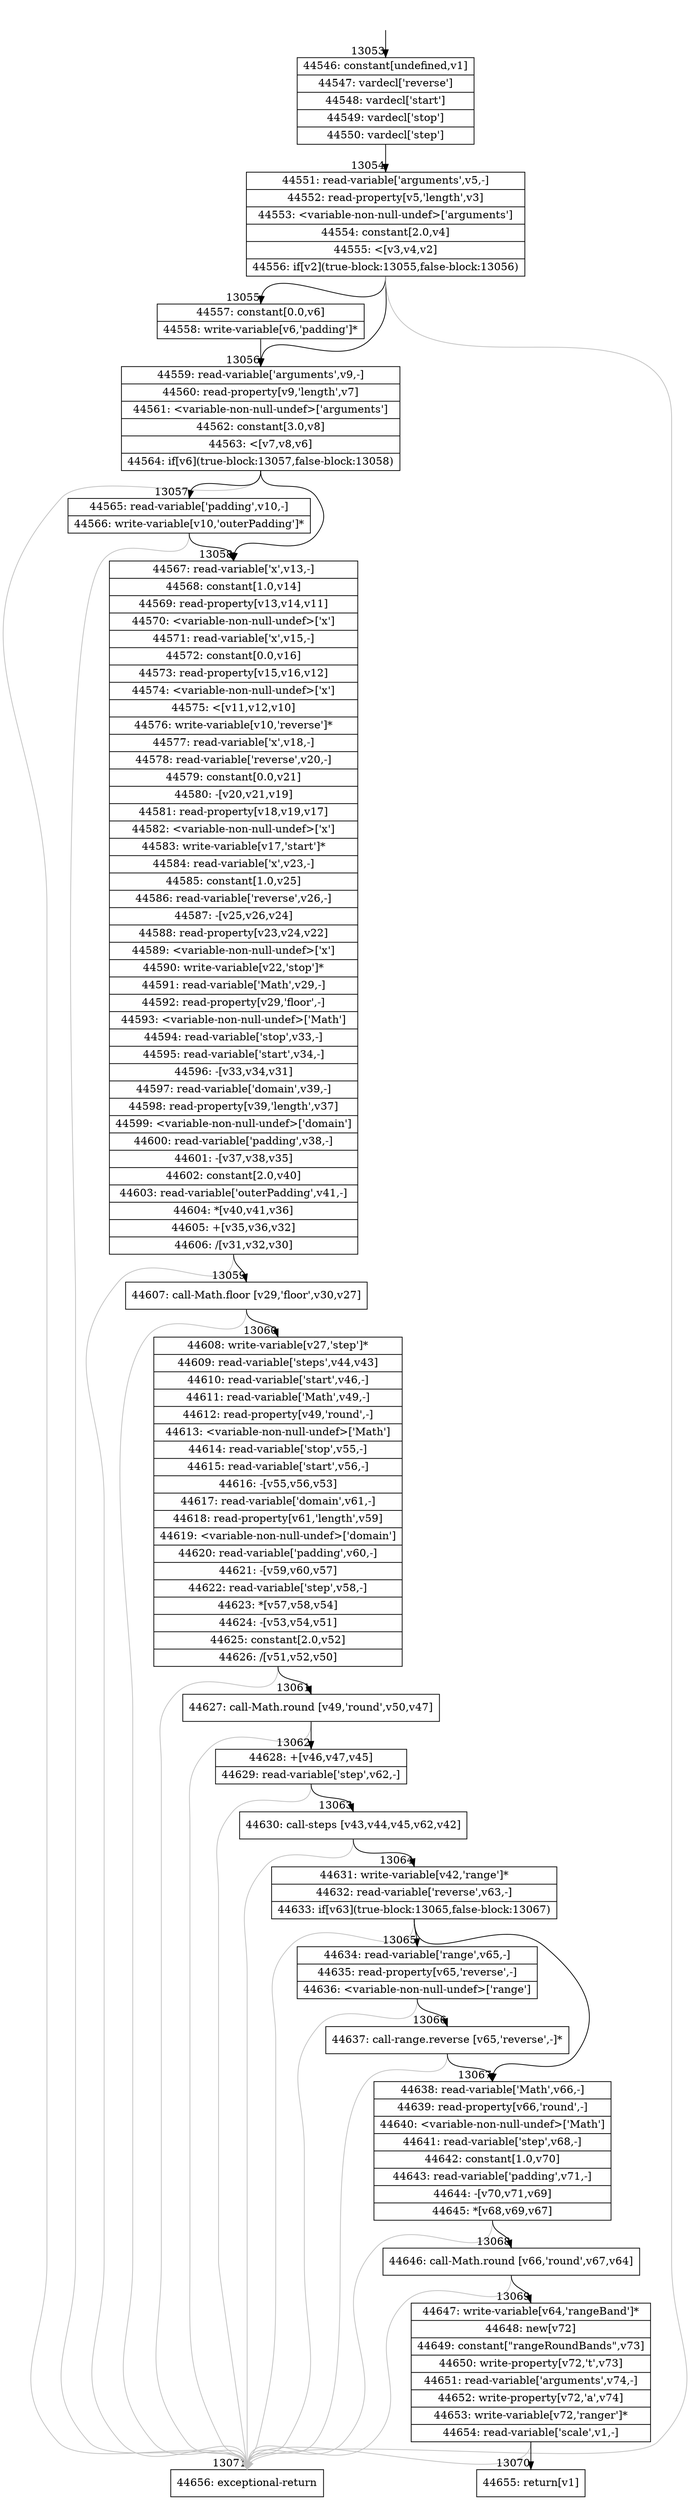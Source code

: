 digraph {
rankdir="TD"
BB_entry1210[shape=none,label=""];
BB_entry1210 -> BB13053 [tailport=s, headport=n, headlabel="    13053"]
BB13053 [shape=record label="{44546: constant[undefined,v1]|44547: vardecl['reverse']|44548: vardecl['start']|44549: vardecl['stop']|44550: vardecl['step']}" ] 
BB13053 -> BB13054 [tailport=s, headport=n, headlabel="      13054"]
BB13054 [shape=record label="{44551: read-variable['arguments',v5,-]|44552: read-property[v5,'length',v3]|44553: \<variable-non-null-undef\>['arguments']|44554: constant[2.0,v4]|44555: \<[v3,v4,v2]|44556: if[v2](true-block:13055,false-block:13056)}" ] 
BB13054 -> BB13055 [tailport=s, headport=n, headlabel="      13055"]
BB13054 -> BB13056 [tailport=s, headport=n, headlabel="      13056"]
BB13054 -> BB13071 [tailport=s, headport=n, color=gray, headlabel="      13071"]
BB13055 [shape=record label="{44557: constant[0.0,v6]|44558: write-variable[v6,'padding']*}" ] 
BB13055 -> BB13056 [tailport=s, headport=n]
BB13056 [shape=record label="{44559: read-variable['arguments',v9,-]|44560: read-property[v9,'length',v7]|44561: \<variable-non-null-undef\>['arguments']|44562: constant[3.0,v8]|44563: \<[v7,v8,v6]|44564: if[v6](true-block:13057,false-block:13058)}" ] 
BB13056 -> BB13057 [tailport=s, headport=n, headlabel="      13057"]
BB13056 -> BB13058 [tailport=s, headport=n, headlabel="      13058"]
BB13056 -> BB13071 [tailport=s, headport=n, color=gray]
BB13057 [shape=record label="{44565: read-variable['padding',v10,-]|44566: write-variable[v10,'outerPadding']*}" ] 
BB13057 -> BB13058 [tailport=s, headport=n]
BB13057 -> BB13071 [tailport=s, headport=n, color=gray]
BB13058 [shape=record label="{44567: read-variable['x',v13,-]|44568: constant[1.0,v14]|44569: read-property[v13,v14,v11]|44570: \<variable-non-null-undef\>['x']|44571: read-variable['x',v15,-]|44572: constant[0.0,v16]|44573: read-property[v15,v16,v12]|44574: \<variable-non-null-undef\>['x']|44575: \<[v11,v12,v10]|44576: write-variable[v10,'reverse']*|44577: read-variable['x',v18,-]|44578: read-variable['reverse',v20,-]|44579: constant[0.0,v21]|44580: -[v20,v21,v19]|44581: read-property[v18,v19,v17]|44582: \<variable-non-null-undef\>['x']|44583: write-variable[v17,'start']*|44584: read-variable['x',v23,-]|44585: constant[1.0,v25]|44586: read-variable['reverse',v26,-]|44587: -[v25,v26,v24]|44588: read-property[v23,v24,v22]|44589: \<variable-non-null-undef\>['x']|44590: write-variable[v22,'stop']*|44591: read-variable['Math',v29,-]|44592: read-property[v29,'floor',-]|44593: \<variable-non-null-undef\>['Math']|44594: read-variable['stop',v33,-]|44595: read-variable['start',v34,-]|44596: -[v33,v34,v31]|44597: read-variable['domain',v39,-]|44598: read-property[v39,'length',v37]|44599: \<variable-non-null-undef\>['domain']|44600: read-variable['padding',v38,-]|44601: -[v37,v38,v35]|44602: constant[2.0,v40]|44603: read-variable['outerPadding',v41,-]|44604: *[v40,v41,v36]|44605: +[v35,v36,v32]|44606: /[v31,v32,v30]}" ] 
BB13058 -> BB13059 [tailport=s, headport=n, headlabel="      13059"]
BB13058 -> BB13071 [tailport=s, headport=n, color=gray]
BB13059 [shape=record label="{44607: call-Math.floor [v29,'floor',v30,v27]}" ] 
BB13059 -> BB13060 [tailport=s, headport=n, headlabel="      13060"]
BB13059 -> BB13071 [tailport=s, headport=n, color=gray]
BB13060 [shape=record label="{44608: write-variable[v27,'step']*|44609: read-variable['steps',v44,v43]|44610: read-variable['start',v46,-]|44611: read-variable['Math',v49,-]|44612: read-property[v49,'round',-]|44613: \<variable-non-null-undef\>['Math']|44614: read-variable['stop',v55,-]|44615: read-variable['start',v56,-]|44616: -[v55,v56,v53]|44617: read-variable['domain',v61,-]|44618: read-property[v61,'length',v59]|44619: \<variable-non-null-undef\>['domain']|44620: read-variable['padding',v60,-]|44621: -[v59,v60,v57]|44622: read-variable['step',v58,-]|44623: *[v57,v58,v54]|44624: -[v53,v54,v51]|44625: constant[2.0,v52]|44626: /[v51,v52,v50]}" ] 
BB13060 -> BB13061 [tailport=s, headport=n, headlabel="      13061"]
BB13060 -> BB13071 [tailport=s, headport=n, color=gray]
BB13061 [shape=record label="{44627: call-Math.round [v49,'round',v50,v47]}" ] 
BB13061 -> BB13062 [tailport=s, headport=n, headlabel="      13062"]
BB13061 -> BB13071 [tailport=s, headport=n, color=gray]
BB13062 [shape=record label="{44628: +[v46,v47,v45]|44629: read-variable['step',v62,-]}" ] 
BB13062 -> BB13063 [tailport=s, headport=n, headlabel="      13063"]
BB13062 -> BB13071 [tailport=s, headport=n, color=gray]
BB13063 [shape=record label="{44630: call-steps [v43,v44,v45,v62,v42]}" ] 
BB13063 -> BB13064 [tailport=s, headport=n, headlabel="      13064"]
BB13063 -> BB13071 [tailport=s, headport=n, color=gray]
BB13064 [shape=record label="{44631: write-variable[v42,'range']*|44632: read-variable['reverse',v63,-]|44633: if[v63](true-block:13065,false-block:13067)}" ] 
BB13064 -> BB13065 [tailport=s, headport=n, headlabel="      13065"]
BB13064 -> BB13067 [tailport=s, headport=n, headlabel="      13067"]
BB13064 -> BB13071 [tailport=s, headport=n, color=gray]
BB13065 [shape=record label="{44634: read-variable['range',v65,-]|44635: read-property[v65,'reverse',-]|44636: \<variable-non-null-undef\>['range']}" ] 
BB13065 -> BB13066 [tailport=s, headport=n, headlabel="      13066"]
BB13065 -> BB13071 [tailport=s, headport=n, color=gray]
BB13066 [shape=record label="{44637: call-range.reverse [v65,'reverse',-]*}" ] 
BB13066 -> BB13067 [tailport=s, headport=n]
BB13066 -> BB13071 [tailport=s, headport=n, color=gray]
BB13067 [shape=record label="{44638: read-variable['Math',v66,-]|44639: read-property[v66,'round',-]|44640: \<variable-non-null-undef\>['Math']|44641: read-variable['step',v68,-]|44642: constant[1.0,v70]|44643: read-variable['padding',v71,-]|44644: -[v70,v71,v69]|44645: *[v68,v69,v67]}" ] 
BB13067 -> BB13068 [tailport=s, headport=n, headlabel="      13068"]
BB13067 -> BB13071 [tailport=s, headport=n, color=gray]
BB13068 [shape=record label="{44646: call-Math.round [v66,'round',v67,v64]}" ] 
BB13068 -> BB13069 [tailport=s, headport=n, headlabel="      13069"]
BB13068 -> BB13071 [tailport=s, headport=n, color=gray]
BB13069 [shape=record label="{44647: write-variable[v64,'rangeBand']*|44648: new[v72]|44649: constant[\"rangeRoundBands\",v73]|44650: write-property[v72,'t',v73]|44651: read-variable['arguments',v74,-]|44652: write-property[v72,'a',v74]|44653: write-variable[v72,'ranger']*|44654: read-variable['scale',v1,-]}" ] 
BB13069 -> BB13070 [tailport=s, headport=n, headlabel="      13070"]
BB13069 -> BB13071 [tailport=s, headport=n, color=gray]
BB13070 [shape=record label="{44655: return[v1]}" ] 
BB13071 [shape=record label="{44656: exceptional-return}" ] 
//#$~ 7789
}
